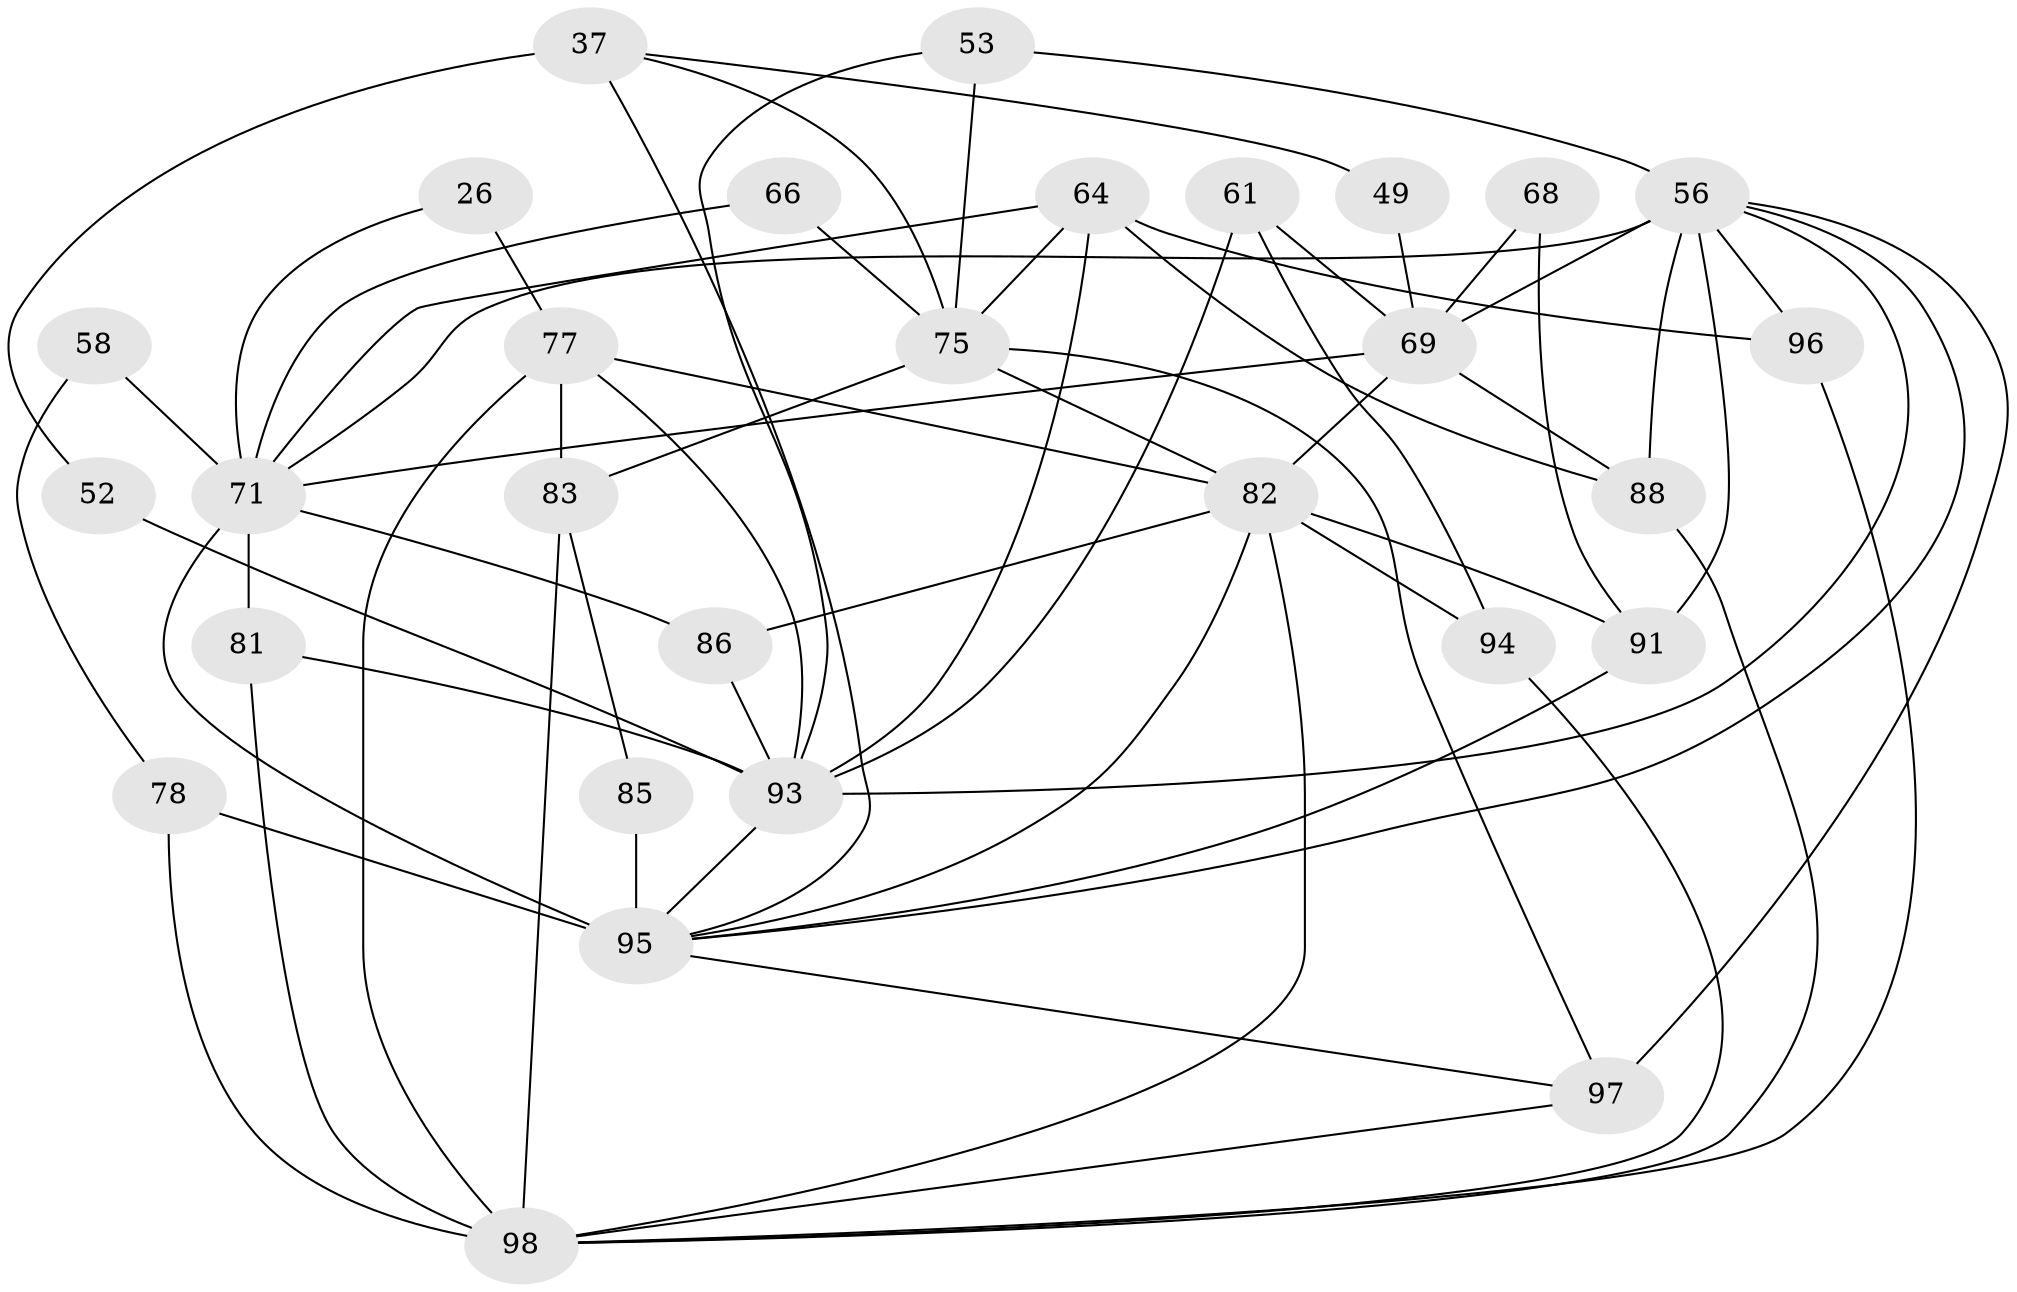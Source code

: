 // original degree distribution, {4: 0.2755102040816326, 3: 0.25510204081632654, 5: 0.22448979591836735, 6: 0.061224489795918366, 7: 0.030612244897959183, 2: 0.1326530612244898, 8: 0.02040816326530612}
// Generated by graph-tools (version 1.1) at 2025/52/03/04/25 21:52:35]
// undirected, 29 vertices, 66 edges
graph export_dot {
graph [start="1"]
  node [color=gray90,style=filled];
  26 [super="+3"];
  37;
  49;
  52 [super="+50"];
  53 [super="+38"];
  56 [super="+34+44"];
  58;
  61;
  64 [super="+29"];
  66;
  68;
  69 [super="+23+57+54"];
  71 [super="+22+30+60+46"];
  75 [super="+20+73"];
  77 [super="+41+27+62"];
  78 [super="+55"];
  81 [super="+32+36"];
  82 [super="+9+72+40+65"];
  83 [super="+19"];
  85;
  86;
  88 [super="+48+79+87+67"];
  91 [super="+4+24"];
  93 [super="+11+70"];
  94 [super="+25"];
  95 [super="+5+76+92"];
  96;
  97 [super="+31+89"];
  98 [super="+21+84+90"];
  26 -- 71;
  26 -- 77 [weight=2];
  37 -- 49;
  37 -- 52 [weight=2];
  37 -- 75;
  37 -- 95;
  49 -- 69;
  52 -- 93 [weight=2];
  53 -- 56 [weight=2];
  53 -- 75 [weight=2];
  53 -- 93;
  56 -- 96;
  56 -- 91 [weight=3];
  56 -- 95;
  56 -- 69;
  56 -- 71 [weight=2];
  56 -- 88 [weight=3];
  56 -- 93;
  56 -- 97 [weight=5];
  58 -- 78 [weight=2];
  58 -- 71;
  61 -- 94 [weight=2];
  61 -- 69;
  61 -- 93 [weight=2];
  64 -- 96;
  64 -- 71 [weight=3];
  64 -- 93;
  64 -- 75 [weight=3];
  64 -- 88 [weight=2];
  66 -- 71;
  66 -- 75;
  68 -- 91 [weight=2];
  68 -- 69 [weight=2];
  69 -- 82 [weight=3];
  69 -- 71 [weight=3];
  69 -- 88 [weight=2];
  71 -- 86;
  71 -- 95 [weight=5];
  71 -- 81 [weight=2];
  75 -- 83 [weight=2];
  75 -- 82;
  75 -- 97;
  77 -- 98 [weight=5];
  77 -- 82 [weight=2];
  77 -- 83 [weight=2];
  77 -- 93;
  78 -- 95 [weight=5];
  78 -- 98;
  81 -- 93 [weight=2];
  81 -- 98 [weight=2];
  82 -- 91 [weight=2];
  82 -- 86;
  82 -- 94;
  82 -- 98 [weight=3];
  82 -- 95;
  83 -- 85;
  83 -- 98 [weight=2];
  85 -- 95;
  86 -- 93 [weight=2];
  88 -- 98 [weight=2];
  91 -- 95;
  93 -- 95 [weight=3];
  94 -- 98 [weight=2];
  95 -- 97 [weight=2];
  96 -- 98;
  97 -- 98;
}
